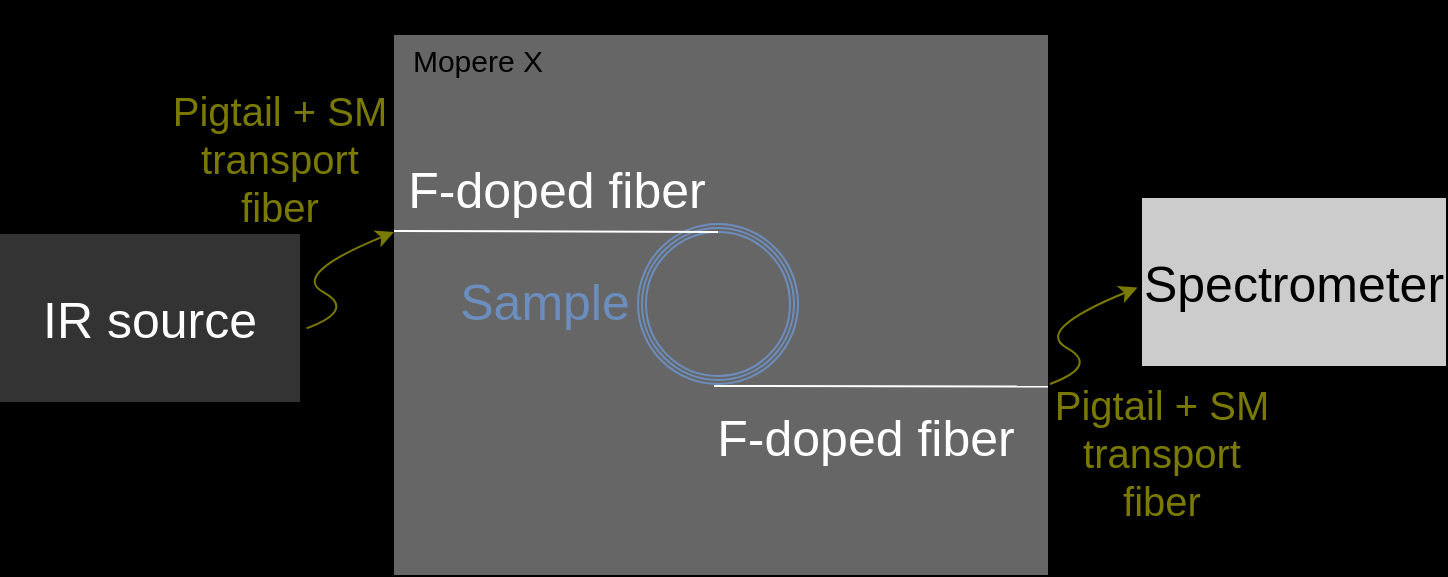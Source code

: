 <mxfile version="22.1.5" type="github">
  <diagram name="Page-1" id="iv4guCwm0LoyRA_EEI2z">
    <mxGraphModel dx="1119" dy="390" grid="0" gridSize="10" guides="1" tooltips="1" connect="1" arrows="1" fold="1" page="0" pageScale="1" pageWidth="850" pageHeight="1100" background="#000000" math="0" shadow="0">
      <root>
        <mxCell id="0" />
        <mxCell id="1" parent="0" />
        <mxCell id="CskqQs5SDKcCrog3nOrW-3" value="&lt;font style=&quot;font-size: 25px;&quot;&gt;IR source&lt;/font&gt;" style="rounded=0;whiteSpace=wrap;html=1;fillColor=#333333;strokeColor=none;fontColor=#ffffff;glass=0;gradientColor=none;" vertex="1" parent="1">
          <mxGeometry x="-60" y="219" width="150" height="84" as="geometry" />
        </mxCell>
        <mxCell id="CskqQs5SDKcCrog3nOrW-4" value="" style="rounded=0;whiteSpace=wrap;html=1;fillColor=#666666;strokeColor=none;fontColor=#ffffff;" vertex="1" parent="1">
          <mxGeometry x="137" y="119.5" width="327" height="270" as="geometry" />
        </mxCell>
        <mxCell id="CskqQs5SDKcCrog3nOrW-6" value="" style="ellipse;whiteSpace=wrap;html=1;aspect=fixed;fillColor=none;strokeColor=#6c8ebf;" vertex="1" parent="1">
          <mxGeometry x="259" y="214" width="80" height="80" as="geometry" />
        </mxCell>
        <mxCell id="CskqQs5SDKcCrog3nOrW-7" value="" style="ellipse;whiteSpace=wrap;html=1;aspect=fixed;fillColor=none;strokeColor=#6c8ebf;" vertex="1" parent="1">
          <mxGeometry x="261" y="216" width="76" height="76" as="geometry" />
        </mxCell>
        <mxCell id="CskqQs5SDKcCrog3nOrW-8" value="" style="ellipse;whiteSpace=wrap;html=1;aspect=fixed;shadow=0;fillColor=none;strokeColor=#6C8EBF;" vertex="1" parent="1">
          <mxGeometry x="263" y="218" width="72" height="72" as="geometry" />
        </mxCell>
        <mxCell id="CskqQs5SDKcCrog3nOrW-9" value="" style="curved=1;endArrow=classic;html=1;rounded=0;strokeColor=#7A7A00;entryX=-0.007;entryY=0.353;entryDx=0;entryDy=0;entryPerimeter=0;" edge="1" parent="1">
          <mxGeometry width="50" height="50" relative="1" as="geometry">
            <mxPoint x="93.29" y="266.19" as="sourcePoint" />
            <mxPoint x="137.001" y="218.0" as="targetPoint" />
            <Array as="points">
              <mxPoint x="118" y="257" />
              <mxPoint x="85.29" y="239.19" />
            </Array>
          </mxGeometry>
        </mxCell>
        <mxCell id="CskqQs5SDKcCrog3nOrW-12" value="" style="endArrow=none;html=1;rounded=0;entryX=0.5;entryY=0;entryDx=0;entryDy=0;exitX=0;exitY=0.363;exitDx=0;exitDy=0;exitPerimeter=0;strokeColor=#FFFFFF;" edge="1" parent="1" source="CskqQs5SDKcCrog3nOrW-4" target="CskqQs5SDKcCrog3nOrW-8">
          <mxGeometry width="50" height="50" relative="1" as="geometry">
            <mxPoint x="183" y="289" as="sourcePoint" />
            <mxPoint x="233" y="239" as="targetPoint" />
          </mxGeometry>
        </mxCell>
        <mxCell id="CskqQs5SDKcCrog3nOrW-13" value="" style="endArrow=none;html=1;rounded=0;entryX=1;entryY=0.651;entryDx=0;entryDy=0;entryPerimeter=0;strokeColor=#FFFFFF;" edge="1" parent="1" target="CskqQs5SDKcCrog3nOrW-4">
          <mxGeometry width="50" height="50" relative="1" as="geometry">
            <mxPoint x="297" y="295" as="sourcePoint" />
            <mxPoint x="460" y="294" as="targetPoint" />
          </mxGeometry>
        </mxCell>
        <mxCell id="CskqQs5SDKcCrog3nOrW-14" value="" style="curved=1;endArrow=classic;html=1;rounded=0;strokeColor=#7A7A00;entryX=-0.007;entryY=0.353;entryDx=0;entryDy=0;entryPerimeter=0;" edge="1" parent="1">
          <mxGeometry width="50" height="50" relative="1" as="geometry">
            <mxPoint x="465" y="294" as="sourcePoint" />
            <mxPoint x="508.711" y="245.81" as="targetPoint" />
            <Array as="points">
              <mxPoint x="489.71" y="284.81" />
              <mxPoint x="457" y="267" />
            </Array>
          </mxGeometry>
        </mxCell>
        <mxCell id="CskqQs5SDKcCrog3nOrW-15" value="&lt;div style=&quot;font-size: 16px;&quot;&gt;&lt;font style=&quot;font-size: 25px;&quot;&gt;Spectrometer&lt;/font&gt;&lt;/div&gt;" style="rounded=0;whiteSpace=wrap;html=1;fillColor=#CCCCCC;strokeColor=none;" vertex="1" parent="1">
          <mxGeometry x="511" y="201" width="152" height="84" as="geometry" />
        </mxCell>
        <mxCell id="CskqQs5SDKcCrog3nOrW-16" value="&lt;font style=&quot;font-size: 15px;&quot;&gt;Mopere X&lt;/font&gt;" style="rounded=0;whiteSpace=wrap;html=1;fillColor=none;strokeColor=none;" vertex="1" parent="1">
          <mxGeometry x="119" y="102" width="120" height="60" as="geometry" />
        </mxCell>
        <mxCell id="CskqQs5SDKcCrog3nOrW-17" value="&lt;font style=&quot;font-size: 20px;&quot; color=&quot;#7a7a00&quot;&gt;Pigtail + SM transport fiber&lt;br&gt;&lt;/font&gt;" style="rounded=0;whiteSpace=wrap;html=1;fillColor=none;strokeColor=none;" vertex="1" parent="1">
          <mxGeometry x="20" y="143" width="120" height="76" as="geometry" />
        </mxCell>
        <mxCell id="CskqQs5SDKcCrog3nOrW-20" value="&lt;font style=&quot;font-size: 25px;&quot; color=&quot;#6c8ebf&quot;&gt;Sample&lt;/font&gt;" style="rounded=0;whiteSpace=wrap;html=1;fillColor=none;strokeColor=none;" vertex="1" parent="1">
          <mxGeometry x="140" y="233" width="145" height="37" as="geometry" />
        </mxCell>
        <mxCell id="CskqQs5SDKcCrog3nOrW-21" value="&lt;font style=&quot;font-size: 25px;&quot; color=&quot;#ffffff&quot;&gt;F-doped fiber&lt;/font&gt;" style="rounded=0;whiteSpace=wrap;html=1;fillColor=none;strokeColor=none;" vertex="1" parent="1">
          <mxGeometry x="122" y="166" width="193" height="60" as="geometry" />
        </mxCell>
        <mxCell id="CskqQs5SDKcCrog3nOrW-24" value="&lt;font style=&quot;font-size: 25px;&quot; color=&quot;#ffffff&quot;&gt;F-doped fiber&lt;/font&gt;" style="rounded=0;whiteSpace=wrap;html=1;fillColor=none;strokeColor=none;" vertex="1" parent="1">
          <mxGeometry x="280" y="290" width="186" height="60" as="geometry" />
        </mxCell>
        <mxCell id="CskqQs5SDKcCrog3nOrW-26" value="&lt;font style=&quot;font-size: 20px;&quot; color=&quot;#7a7a00&quot;&gt;Pigtail + SM transport fiber&lt;br&gt;&lt;/font&gt;" style="rounded=0;whiteSpace=wrap;html=1;fillColor=none;strokeColor=none;" vertex="1" parent="1">
          <mxGeometry x="461" y="290" width="120" height="76" as="geometry" />
        </mxCell>
      </root>
    </mxGraphModel>
  </diagram>
</mxfile>

